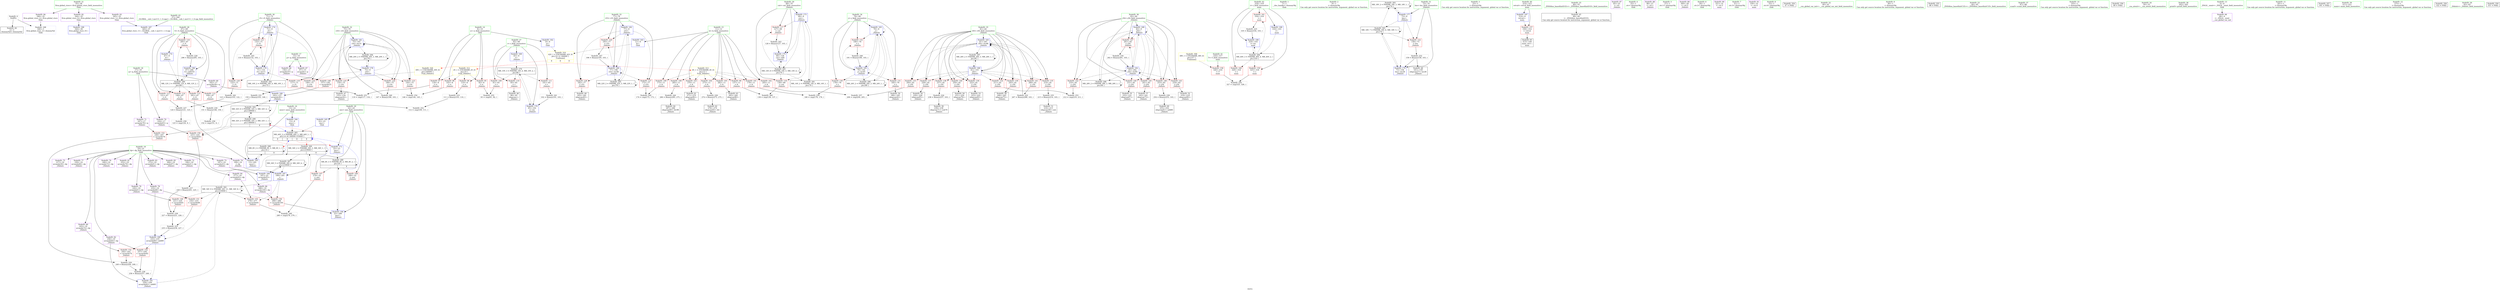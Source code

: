 digraph "SVFG" {
	label="SVFG";

	Node0x559b17c07df0 [shape=record,color=grey,label="{NodeID: 0\nNullPtr}"];
	Node0x559b17c07df0 -> Node0x559b17c29630[style=solid];
	Node0x559b17c07df0 -> Node0x559b17c31d40[style=solid];
	Node0x559b17c32730 [shape=record,color=blue,label="{NodeID: 180\n162\<--157\narrayidx28\<--\n_Z4doitv\n}"];
	Node0x559b17c32730 -> Node0x559b17c50b70[style=dashed];
	Node0x559b17c29aa0 [shape=record,color=red,label="{NodeID: 97\n118\<--8\n\<--n\n_Z4doitv\n}"];
	Node0x559b17c29aa0 -> Node0x559b17c2e950[style=solid];
	Node0x559b17c05570 [shape=record,color=green,label="{NodeID: 14\n8\<--10\nn\<--n_field_insensitive\nGlob }"];
	Node0x559b17c05570 -> Node0x559b17c2d0b0[style=solid];
	Node0x559b17c05570 -> Node0x559b17c299d0[style=solid];
	Node0x559b17c05570 -> Node0x559b17c29aa0[style=solid];
	Node0x559b17c05570 -> Node0x559b17c29b70[style=solid];
	Node0x559b17c05570 -> Node0x559b17c31740[style=solid];
	Node0x559b17c2d320 [shape=record,color=blue,label="{NodeID: 194\n22\<--289\nans\<--\n_Z4doitv\n}"];
	Node0x559b17c2d320 -> Node0x559b17c4c070[style=dashed];
	Node0x559b17c2a600 [shape=record,color=red,label="{NodeID: 111\n101\<--65\n\<--i\n_Z4doitv\n}"];
	Node0x559b17c2a600 -> Node0x559b17c37450[style=solid];
	Node0x559b17c28870 [shape=record,color=green,label="{NodeID: 28\n67\<--68\nS\<--S_field_insensitive\n_Z4doitv\n}"];
	Node0x559b17c28870 -> Node0x559b17c2a6d0[style=solid];
	Node0x559b17c28870 -> Node0x559b17c2a7a0[style=solid];
	Node0x559b17c28870 -> Node0x559b17c2a870[style=solid];
	Node0x559b17c28870 -> Node0x559b17c2a940[style=solid];
	Node0x559b17c28870 -> Node0x559b17c2f1e0[style=solid];
	Node0x559b17c28870 -> Node0x559b17c320b0[style=solid];
	Node0x559b17c28870 -> Node0x559b17c2d4c0[style=solid];
	Node0x559b17c4ca70 [shape=record,color=black,label="{NodeID: 291\nMR_14V_2 = PHI(MR_14V_4, MR_14V_1, )\npts\{70 \}\n}"];
	Node0x559b17c4ca70 -> Node0x559b17c32180[style=dashed];
	Node0x559b17c2f930 [shape=record,color=red,label="{NodeID: 125\n154\<--75\n\<--i16\n_Z4doitv\n}"];
	Node0x559b17c2f930 -> Node0x559b17c29900[style=solid];
	Node0x559b17c29460 [shape=record,color=green,label="{NodeID: 42\n318\<--319\ni\<--i_field_insensitive\nmain\n}"];
	Node0x559b17c29460 -> Node0x559b17c314d0[style=solid];
	Node0x559b17c29460 -> Node0x559b17c315a0[style=solid];
	Node0x559b17c29460 -> Node0x559b17c31670[style=solid];
	Node0x559b17c29460 -> Node0x559b17c2d660[style=solid];
	Node0x559b17c29460 -> Node0x559b17c2d730[style=solid];
	Node0x559b17c357d0 [shape=record,color=grey,label="{NodeID: 222\n267 = Binary(266, 103, )\n}"];
	Node0x559b17c357d0 -> Node0x559b17c2d250[style=solid];
	Node0x559b17c30490 [shape=record,color=red,label="{NodeID: 139\n245\<--81\n\<--i50\n_Z4doitv\n}"];
	Node0x559b17c30490 -> Node0x559b17c2b210[style=solid];
	Node0x559b17c2b070 [shape=record,color=black,label="{NodeID: 56\n239\<--238\nidxprom71\<--sub70\n_Z4doitv\n}"];
	Node0x559b17c36cd0 [shape=record,color=grey,label="{NodeID: 236\n258 = Binary(257, 249, )\n}"];
	Node0x559b17c36cd0 -> Node0x559b17c33020[style=solid];
	Node0x559b17c30ff0 [shape=record,color=red,label="{NodeID: 153\n248\<--247\n\<--arrayidx76\n_Z4doitv\n}"];
	Node0x559b17c30ff0 -> Node0x559b17c36250[style=solid];
	Node0x559b17c2bbd0 [shape=record,color=purple,label="{NodeID: 70\n224\<--17\narrayidx63\<--q\n_Z4doitv\n}"];
	Node0x559b17c2bbd0 -> Node0x559b17c30d80[style=solid];
	Node0x559b17c2e7d0 [shape=record,color=grey,label="{NodeID: 250\n327 = cmp(325, 326, )\n}"];
	Node0x559b17c31c40 [shape=record,color=blue,label="{NodeID: 167\n345\<--37\nllvm.global_ctors_1\<--_GLOBAL__sub_I_xyz111_1_0.cpp\nGlob }"];
	Node0x559b17c2c730 [shape=record,color=purple,label="{NodeID: 84\n277\<--19\narrayidx93\<--dp\n_Z4doitv\n}"];
	Node0x559b17c2c730 -> Node0x559b17c31190[style=solid];
	Node0x559b17c077e0 [shape=record,color=green,label="{NodeID: 1\n7\<--1\n__dso_handle\<--dummyObj\nGlob }"];
	Node0x559b17c32800 [shape=record,color=blue,label="{NodeID: 181\n75\<--167\ni16\<--inc31\n_Z4doitv\n}"];
	Node0x559b17c32800 -> Node0x559b17c2f790[style=dashed];
	Node0x559b17c32800 -> Node0x559b17c2f860[style=dashed];
	Node0x559b17c32800 -> Node0x559b17c2f930[style=dashed];
	Node0x559b17c32800 -> Node0x559b17c2fa00[style=dashed];
	Node0x559b17c32800 -> Node0x559b17c32800[style=dashed];
	Node0x559b17c32800 -> Node0x559b17c4d970[style=dashed];
	Node0x559b17c29b70 [shape=record,color=red,label="{NodeID: 98\n145\<--8\n\<--n\n_Z4doitv\n}"];
	Node0x559b17c29b70 -> Node0x559b17c2edd0[style=solid];
	Node0x559b17c05640 [shape=record,color=green,label="{NodeID: 15\n11\<--12\nk\<--k_field_insensitive\nGlob }"];
	Node0x559b17c05640 -> Node0x559b17c29c40[style=solid];
	Node0x559b17c05640 -> Node0x559b17c29d10[style=solid];
	Node0x559b17c05640 -> Node0x559b17c29de0[style=solid];
	Node0x559b17c05640 -> Node0x559b17c29eb0[style=solid];
	Node0x559b17c05640 -> Node0x559b17c29f80[style=solid];
	Node0x559b17c05640 -> Node0x559b17c2a050[style=solid];
	Node0x559b17c05640 -> Node0x559b17c2a120[style=solid];
	Node0x559b17c05640 -> Node0x559b17c2a1f0[style=solid];
	Node0x559b17c05640 -> Node0x559b17c31840[style=solid];
	Node0x559b17c2d3f0 [shape=record,color=blue,label="{NodeID: 195\n13\<--291\nansx\<--\n_Z4doitv\n}"];
	Node0x559b17c2d3f0 -> Node0x559b17c4bb70[style=dashed];
	Node0x559b17c2a6d0 [shape=record,color=red,label="{NodeID: 112\n109\<--67\n\<--S\n_Z4doitv\n}"];
	Node0x559b17c2a6d0 -> Node0x559b17c2ead0[style=solid];
	Node0x559b17c28940 [shape=record,color=green,label="{NodeID: 29\n69\<--70\ncnt\<--cnt_field_insensitive\n_Z4doitv\n}"];
	Node0x559b17c28940 -> Node0x559b17c2f2b0[style=solid];
	Node0x559b17c28940 -> Node0x559b17c2f380[style=solid];
	Node0x559b17c28940 -> Node0x559b17c32180[style=solid];
	Node0x559b17c28940 -> Node0x559b17c32320[style=solid];
	Node0x559b17c4cf70 [shape=record,color=black,label="{NodeID: 292\nMR_16V_2 = PHI(MR_16V_4, MR_16V_1, )\npts\{72 \}\n}"];
	Node0x559b17c4cf70 -> Node0x559b17c32250[style=dashed];
	Node0x559b17c2fa00 [shape=record,color=red,label="{NodeID: 126\n166\<--75\n\<--i16\n_Z4doitv\n}"];
	Node0x559b17c2fa00 -> Node0x559b17c372d0[style=solid];
	Node0x559b17c29530 [shape=record,color=green,label="{NodeID: 43\n37\<--340\n_GLOBAL__sub_I_xyz111_1_0.cpp\<--_GLOBAL__sub_I_xyz111_1_0.cpp_field_insensitive\n}"];
	Node0x559b17c29530 -> Node0x559b17c31c40[style=solid];
	Node0x559b17c35950 [shape=record,color=grey,label="{NodeID: 223\n235 = Binary(234, 227, )\n}"];
	Node0x559b17c35950 -> Node0x559b17c32f50[style=solid];
	Node0x559b17c30560 [shape=record,color=red,label="{NodeID: 140\n250\<--81\n\<--i50\n_Z4doitv\n}"];
	Node0x559b17c30560 -> Node0x559b17c2b2e0[style=solid];
	Node0x559b17c2b140 [shape=record,color=black,label="{NodeID: 57\n242\<--241\nidxprom73\<--\n_Z4doitv\n}"];
	Node0x559b17c36e50 [shape=record,color=grey,label="{NodeID: 237\n226 = Binary(201, 225, )\n}"];
	Node0x559b17c36e50 -> Node0x559b17c36fd0[style=solid];
	Node0x559b17c310c0 [shape=record,color=red,label="{NodeID: 154\n257\<--256\n\<--arrayidx82\n_Z4doitv\n}"];
	Node0x559b17c310c0 -> Node0x559b17c36cd0[style=solid];
	Node0x559b17c2bca0 [shape=record,color=purple,label="{NodeID: 71\n247\<--17\narrayidx76\<--q\n_Z4doitv\n}"];
	Node0x559b17c2bca0 -> Node0x559b17c30ff0[style=solid];
	Node0x559b17c2e950 [shape=record,color=grey,label="{NodeID: 251\n119 = cmp(117, 118, )\n}"];
	Node0x559b17c31d40 [shape=record,color=blue, style = dotted,label="{NodeID: 168\n346\<--3\nllvm.global_ctors_2\<--dummyVal\nGlob }"];
	Node0x559b17c2c800 [shape=record,color=purple,label="{NodeID: 85\n284\<--19\narrayidx97\<--dp\n_Z4doitv\n}"];
	Node0x559b17c05e00 [shape=record,color=green,label="{NodeID: 2\n9\<--1\n\<--dummyObj\nCan only get source location for instruction, argument, global var or function.}"];
	Node0x559b17c328d0 [shape=record,color=blue,label="{NodeID: 182\n77\<--9\ni33\<--\n_Z4doitv\n}"];
	Node0x559b17c328d0 -> Node0x559b17c2fad0[style=dashed];
	Node0x559b17c328d0 -> Node0x559b17c2fba0[style=dashed];
	Node0x559b17c328d0 -> Node0x559b17c2fc70[style=dashed];
	Node0x559b17c328d0 -> Node0x559b17c32c10[style=dashed];
	Node0x559b17c328d0 -> Node0x559b17c4de70[style=dashed];
	Node0x559b17c29c40 [shape=record,color=red,label="{NodeID: 99\n137\<--11\n\<--k\n_Z4doitv\n}"];
	Node0x559b17c29c40 -> Node0x559b17c3a0e0[style=solid];
	Node0x559b17c05710 [shape=record,color=green,label="{NodeID: 16\n13\<--14\nansx\<--ansx_field_insensitive\nGlob }"];
	Node0x559b17c05710 -> Node0x559b17c31940[style=solid];
	Node0x559b17c05710 -> Node0x559b17c2d3f0[style=solid];
	Node0x559b17c48e10 [shape=record,color=black,label="{NodeID: 279\nMR_10V_3 = PHI(MR_10V_4, MR_10V_2, )\npts\{66 \}\n}"];
	Node0x559b17c48e10 -> Node0x559b17c2a460[style=dashed];
	Node0x559b17c48e10 -> Node0x559b17c2a530[style=dashed];
	Node0x559b17c48e10 -> Node0x559b17c2a600[style=dashed];
	Node0x559b17c48e10 -> Node0x559b17c31f10[style=dashed];
	Node0x559b17c2d4c0 [shape=record,color=blue,label="{NodeID: 196\n67\<--296\nS\<--add103\n_Z4doitv\n}"];
	Node0x559b17c2d4c0 -> Node0x559b17c4c570[style=dashed];
	Node0x559b17c2a7a0 [shape=record,color=red,label="{NodeID: 113\n121\<--67\n\<--S\n_Z4doitv\n}"];
	Node0x559b17c2a7a0 -> Node0x559b17c35f50[style=solid];
	Node0x559b17c28a10 [shape=record,color=green,label="{NodeID: 30\n71\<--72\ni5\<--i5_field_insensitive\n_Z4doitv\n}"];
	Node0x559b17c28a10 -> Node0x559b17c2f450[style=solid];
	Node0x559b17c28a10 -> Node0x559b17c2f520[style=solid];
	Node0x559b17c28a10 -> Node0x559b17c2f5f0[style=solid];
	Node0x559b17c28a10 -> Node0x559b17c32250[style=solid];
	Node0x559b17c28a10 -> Node0x559b17c323f0[style=solid];
	Node0x559b17c4d470 [shape=record,color=black,label="{NodeID: 293\nMR_18V_2 = PHI(MR_18V_3, MR_18V_1, )\npts\{74 \}\n}"];
	Node0x559b17c4d470 -> Node0x559b17c324c0[style=dashed];
	Node0x559b17c4d470 -> Node0x559b17c4d470[style=dashed];
	Node0x559b17c2fad0 [shape=record,color=red,label="{NodeID: 127\n172\<--77\n\<--i33\n_Z4doitv\n}"];
	Node0x559b17c2fad0 -> Node0x559b17c2e650[style=solid];
	Node0x559b17c29630 [shape=record,color=black,label="{NodeID: 44\n2\<--3\ndummyVal\<--dummyVal\n}"];
	Node0x559b17c35ad0 [shape=record,color=grey,label="{NodeID: 224\n238 = Binary(237, 103, )\n}"];
	Node0x559b17c35ad0 -> Node0x559b17c2b070[style=solid];
	Node0x559b17c30630 [shape=record,color=red,label="{NodeID: 141\n266\<--81\n\<--i50\n_Z4doitv\n}"];
	Node0x559b17c30630 -> Node0x559b17c357d0[style=solid];
	Node0x559b17c2b210 [shape=record,color=black,label="{NodeID: 58\n246\<--245\nidxprom75\<--\n_Z4doitv\n}"];
	Node0x559b17c36fd0 [shape=record,color=grey,label="{NodeID: 238\n227 = Binary(221, 226, )\n}"];
	Node0x559b17c36fd0 -> Node0x559b17c35950[style=solid];
	Node0x559b17c31190 [shape=record,color=red,label="{NodeID: 155\n278\<--277\n\<--arrayidx93\n_Z4doitv\n}"];
	Node0x559b17c31190 -> Node0x559b17c2e4d0[style=solid];
	Node0x559b17c2bd70 [shape=record,color=purple,label="{NodeID: 72\n184\<--19\narrayidx41\<--dp\n_Z4doitv\n}"];
	Node0x559b17c2ead0 [shape=record,color=grey,label="{NodeID: 252\n112 = cmp(109, 111, )\n}"];
	Node0x559b17c31e40 [shape=record,color=blue,label="{NodeID: 169\n65\<--9\ni\<--\n_Z4doitv\n}"];
	Node0x559b17c31e40 -> Node0x559b17c48e10[style=dashed];
	Node0x559b17c2c8d0 [shape=record,color=purple,label="{NodeID: 86\n288\<--19\narrayidx100\<--dp\n_Z4doitv\n}"];
	Node0x559b17c2c8d0 -> Node0x559b17c31260[style=solid];
	Node0x559b17c05e90 [shape=record,color=green,label="{NodeID: 3\n23\<--1\n\<--dummyObj\nCan only get source location for instruction, argument, global var or function.}"];
	Node0x559b17c329a0 [shape=record,color=blue,label="{NodeID: 183\n79\<--9\nj\<--\n_Z4doitv\n}"];
	Node0x559b17c329a0 -> Node0x559b17c2fd40[style=dashed];
	Node0x559b17c329a0 -> Node0x559b17c2fe10[style=dashed];
	Node0x559b17c329a0 -> Node0x559b17c2fee0[style=dashed];
	Node0x559b17c329a0 -> Node0x559b17c329a0[style=dashed];
	Node0x559b17c329a0 -> Node0x559b17c32b40[style=dashed];
	Node0x559b17c329a0 -> Node0x559b17c4e370[style=dashed];
	Node0x559b17c29d10 [shape=record,color=red,label="{NodeID: 100\n173\<--11\n\<--k\n_Z4doitv\n}"];
	Node0x559b17c29d10 -> Node0x559b17c2e650[style=solid];
	Node0x559b17c06be0 [shape=record,color=green,label="{NodeID: 17\n15\<--16\np\<--p_field_insensitive\nGlob }"];
	Node0x559b17c06be0 -> Node0x559b17c2b960[style=solid];
	Node0x559b17c06be0 -> Node0x559b17c2ba30[style=solid];
	Node0x559b17c2d590 [shape=record,color=blue,label="{NodeID: 197\n314\<--9\nretval\<--\nmain\n}"];
	Node0x559b17c2d590 -> Node0x559b17c31330[style=dashed];
	Node0x559b17c2a870 [shape=record,color=red,label="{NodeID: 114\n148\<--67\n\<--S\n_Z4doitv\n}"];
	Node0x559b17c2a870 -> Node0x559b17c363d0[style=solid];
	Node0x559b17c28ae0 [shape=record,color=green,label="{NodeID: 31\n73\<--74\nlen\<--len_field_insensitive\n_Z4doitv\n}"];
	Node0x559b17c28ae0 -> Node0x559b17c2f6c0[style=solid];
	Node0x559b17c28ae0 -> Node0x559b17c324c0[style=solid];
	Node0x559b17c28ae0 -> Node0x559b17c32660[style=solid];
	Node0x559b17c4d970 [shape=record,color=black,label="{NodeID: 294\nMR_20V_2 = PHI(MR_20V_3, MR_20V_1, )\npts\{76 \}\n}"];
	Node0x559b17c4d970 -> Node0x559b17c32590[style=dashed];
	Node0x559b17c4d970 -> Node0x559b17c4d970[style=dashed];
	Node0x559b17c2fba0 [shape=record,color=red,label="{NodeID: 128\n182\<--77\n\<--i33\n_Z4doitv\n}"];
	Node0x559b17c2fba0 -> Node0x559b17c2aac0[style=solid];
	Node0x559b17c29730 [shape=record,color=black,label="{NodeID: 45\n48\<--49\n\<--_ZNSt8ios_base4InitD1Ev\nCan only get source location for instruction, argument, global var or function.}"];
	Node0x559b17c52590 [shape=record,color=yellow,style=double,label="{NodeID: 308\n38V_1 = ENCHI(MR_38V_0)\npts\{317 \}\nFun[main]}"];
	Node0x559b17c52590 -> Node0x559b17c31400[style=dashed];
	Node0x559b17c35c50 [shape=record,color=grey,label="{NodeID: 225\n335 = Binary(334, 103, )\n}"];
	Node0x559b17c35c50 -> Node0x559b17c2d730[style=solid];
	Node0x559b17c30700 [shape=record,color=red,label="{NodeID: 142\n210\<--83\n\<--j54\n_Z4doitv\n}"];
	Node0x559b17c30700 -> Node0x559b17c2ec50[style=solid];
	Node0x559b17c2b2e0 [shape=record,color=black,label="{NodeID: 59\n251\<--250\nidxprom78\<--\n_Z4doitv\n}"];
	Node0x559b17c37150 [shape=record,color=grey,label="{NodeID: 239\n254 = Binary(253, 103, )\n}"];
	Node0x559b17c37150 -> Node0x559b17c2b3b0[style=solid];
	Node0x559b17c31260 [shape=record,color=red,label="{NodeID: 156\n289\<--288\n\<--arrayidx100\n_Z4doitv\n}"];
	Node0x559b17c31260 -> Node0x559b17c2d320[style=solid];
	Node0x559b17c2be40 [shape=record,color=purple,label="{NodeID: 73\n187\<--19\narrayidx43\<--dp\n_Z4doitv\n}"];
	Node0x559b17c2be40 -> Node0x559b17c32a70[style=solid];
	Node0x559b17c2ec50 [shape=record,color=grey,label="{NodeID: 253\n212 = cmp(210, 211, )\n}"];
	Node0x559b17c31f10 [shape=record,color=blue,label="{NodeID: 170\n65\<--102\ni\<--inc\n_Z4doitv\n}"];
	Node0x559b17c31f10 -> Node0x559b17c48e10[style=dashed];
	Node0x559b17c2c9a0 [shape=record,color=purple,label="{NodeID: 87\n85\<--25\n\<--.str\n_Z4doitv\n}"];
	Node0x559b17c053f0 [shape=record,color=green,label="{NodeID: 4\n25\<--1\n.str\<--dummyObj\nGlob }"];
	Node0x559b17c32a70 [shape=record,color=blue,label="{NodeID: 184\n187\<--23\narrayidx43\<--\n_Z4doitv\n}"];
	Node0x559b17c32a70 -> Node0x559b17c4b670[style=dashed];
	Node0x559b17c29de0 [shape=record,color=red,label="{NodeID: 101\n179\<--11\n\<--k\n_Z4doitv\n}"];
	Node0x559b17c29de0 -> Node0x559b17c39f60[style=solid];
	Node0x559b17c06cb0 [shape=record,color=green,label="{NodeID: 18\n17\<--18\nq\<--q_field_insensitive\nGlob }"];
	Node0x559b17c06cb0 -> Node0x559b17c2bb00[style=solid];
	Node0x559b17c06cb0 -> Node0x559b17c2bbd0[style=solid];
	Node0x559b17c06cb0 -> Node0x559b17c2bca0[style=solid];
	Node0x559b17c2d660 [shape=record,color=blue,label="{NodeID: 198\n318\<--103\ni\<--\nmain\n}"];
	Node0x559b17c2d660 -> Node0x559b17c4a770[style=dashed];
	Node0x559b17c2a940 [shape=record,color=red,label="{NodeID: 115\n291\<--67\n\<--S\n_Z4doitv\n}"];
	Node0x559b17c2a940 -> Node0x559b17c2d3f0[style=solid];
	Node0x559b17c28bb0 [shape=record,color=green,label="{NodeID: 32\n75\<--76\ni16\<--i16_field_insensitive\n_Z4doitv\n}"];
	Node0x559b17c28bb0 -> Node0x559b17c2f790[style=solid];
	Node0x559b17c28bb0 -> Node0x559b17c2f860[style=solid];
	Node0x559b17c28bb0 -> Node0x559b17c2f930[style=solid];
	Node0x559b17c28bb0 -> Node0x559b17c2fa00[style=solid];
	Node0x559b17c28bb0 -> Node0x559b17c32590[style=solid];
	Node0x559b17c28bb0 -> Node0x559b17c32800[style=solid];
	Node0x559b17c4de70 [shape=record,color=black,label="{NodeID: 295\nMR_22V_2 = PHI(MR_22V_3, MR_22V_1, )\npts\{78 \}\n}"];
	Node0x559b17c4de70 -> Node0x559b17c328d0[style=dashed];
	Node0x559b17c4de70 -> Node0x559b17c4de70[style=dashed];
	Node0x559b17c2fc70 [shape=record,color=red,label="{NodeID: 129\n195\<--77\n\<--i33\n_Z4doitv\n}"];
	Node0x559b17c2fc70 -> Node0x559b17c2e350[style=solid];
	Node0x559b17c29830 [shape=record,color=black,label="{NodeID: 46\n96\<--95\nidxprom\<--\n_Z4doitv\n}"];
	Node0x559b17c35dd0 [shape=record,color=grey,label="{NodeID: 226\n274 = Binary(273, 275, )\n}"];
	Node0x559b17c35dd0 -> Node0x559b17c2b550[style=solid];
	Node0x559b17c307d0 [shape=record,color=red,label="{NodeID: 143\n218\<--83\n\<--j54\n_Z4doitv\n}"];
	Node0x559b17c307d0 -> Node0x559b17c2ad30[style=solid];
	Node0x559b17c2b3b0 [shape=record,color=black,label="{NodeID: 60\n255\<--254\nidxprom81\<--add80\n_Z4doitv\n}"];
	Node0x559b17c372d0 [shape=record,color=grey,label="{NodeID: 240\n167 = Binary(166, 103, )\n}"];
	Node0x559b17c372d0 -> Node0x559b17c32800[style=solid];
	Node0x559b17c31330 [shape=record,color=red,label="{NodeID: 157\n338\<--314\n\<--retval\nmain\n}"];
	Node0x559b17c31330 -> Node0x559b17c2b7c0[style=solid];
	Node0x559b17c2bf10 [shape=record,color=purple,label="{NodeID: 74\n199\<--19\n\<--dp\n_Z4doitv\n}"];
	Node0x559b17c2bf10 -> Node0x559b17c32ce0[style=solid];
	Node0x559b17c2edd0 [shape=record,color=grey,label="{NodeID: 254\n146 = cmp(144, 145, )\n}"];
	Node0x559b17c31fe0 [shape=record,color=blue,label="{NodeID: 171\n22\<--23\nans\<--\n_Z4doitv\n}"];
	Node0x559b17c31fe0 -> Node0x559b17c4c070[style=dashed];
	Node0x559b17c2ca70 [shape=record,color=purple,label="{NodeID: 88\n98\<--27\n\<--.str.1\n_Z4doitv\n}"];
	Node0x559b17c05480 [shape=record,color=green,label="{NodeID: 5\n27\<--1\n.str.1\<--dummyObj\nGlob }"];
	Node0x559b17c32b40 [shape=record,color=blue,label="{NodeID: 185\n79\<--191\nj\<--inc45\n_Z4doitv\n}"];
	Node0x559b17c32b40 -> Node0x559b17c2fd40[style=dashed];
	Node0x559b17c32b40 -> Node0x559b17c2fe10[style=dashed];
	Node0x559b17c32b40 -> Node0x559b17c2fee0[style=dashed];
	Node0x559b17c32b40 -> Node0x559b17c329a0[style=dashed];
	Node0x559b17c32b40 -> Node0x559b17c32b40[style=dashed];
	Node0x559b17c32b40 -> Node0x559b17c4e370[style=dashed];
	Node0x559b17c29eb0 [shape=record,color=red,label="{NodeID: 102\n205\<--11\n\<--k\n_Z4doitv\n}"];
	Node0x559b17c29eb0 -> Node0x559b17c39c60[style=solid];
	Node0x559b17c06d80 [shape=record,color=green,label="{NodeID: 19\n19\<--21\ndp\<--dp_field_insensitive\nGlob }"];
	Node0x559b17c06d80 -> Node0x559b17c2bd70[style=solid];
	Node0x559b17c06d80 -> Node0x559b17c2be40[style=solid];
	Node0x559b17c06d80 -> Node0x559b17c2bf10[style=solid];
	Node0x559b17c06d80 -> Node0x559b17c2bfe0[style=solid];
	Node0x559b17c06d80 -> Node0x559b17c2c0b0[style=solid];
	Node0x559b17c06d80 -> Node0x559b17c2c180[style=solid];
	Node0x559b17c06d80 -> Node0x559b17c2c250[style=solid];
	Node0x559b17c06d80 -> Node0x559b17c2c320[style=solid];
	Node0x559b17c06d80 -> Node0x559b17c2c3f0[style=solid];
	Node0x559b17c06d80 -> Node0x559b17c2c4c0[style=solid];
	Node0x559b17c06d80 -> Node0x559b17c2c590[style=solid];
	Node0x559b17c06d80 -> Node0x559b17c2c660[style=solid];
	Node0x559b17c06d80 -> Node0x559b17c2c730[style=solid];
	Node0x559b17c06d80 -> Node0x559b17c2c800[style=solid];
	Node0x559b17c06d80 -> Node0x559b17c2c8d0[style=solid];
	Node0x559b17c2d730 [shape=record,color=blue,label="{NodeID: 199\n318\<--335\ni\<--inc\nmain\n}"];
	Node0x559b17c2d730 -> Node0x559b17c4a770[style=dashed];
	Node0x559b17c2f1e0 [shape=record,color=red,label="{NodeID: 116\n295\<--67\n\<--S\n_Z4doitv\n}"];
	Node0x559b17c2f1e0 -> Node0x559b17c360d0[style=solid];
	Node0x559b17c28c80 [shape=record,color=green,label="{NodeID: 33\n77\<--78\ni33\<--i33_field_insensitive\n_Z4doitv\n}"];
	Node0x559b17c28c80 -> Node0x559b17c2fad0[style=solid];
	Node0x559b17c28c80 -> Node0x559b17c2fba0[style=solid];
	Node0x559b17c28c80 -> Node0x559b17c2fc70[style=solid];
	Node0x559b17c28c80 -> Node0x559b17c328d0[style=solid];
	Node0x559b17c28c80 -> Node0x559b17c32c10[style=solid];
	Node0x559b17c4e370 [shape=record,color=black,label="{NodeID: 296\nMR_24V_2 = PHI(MR_24V_3, MR_24V_1, )\npts\{80 \}\n}"];
	Node0x559b17c4e370 -> Node0x559b17c329a0[style=dashed];
	Node0x559b17c4e370 -> Node0x559b17c4e370[style=dashed];
	Node0x559b17c2fd40 [shape=record,color=red,label="{NodeID: 130\n178\<--79\n\<--j\n_Z4doitv\n}"];
	Node0x559b17c2fd40 -> Node0x559b17c39f60[style=solid];
	Node0x559b17c29900 [shape=record,color=black,label="{NodeID: 47\n155\<--154\nidxprom24\<--\n_Z4doitv\n}"];
	Node0x559b17c52750 [shape=record,color=yellow,style=double,label="{NodeID: 310\n42V_1 = ENCHI(MR_42V_0)\npts\{10 12 160000 \}\nFun[main]|{<s0>8|<s1>8|<s2>8}}"];
	Node0x559b17c52750:s0 -> Node0x559b17c529a0[style=dashed,color=red];
	Node0x559b17c52750:s1 -> Node0x559b17c52ab0[style=dashed,color=red];
	Node0x559b17c52750:s2 -> Node0x559b17c48510[style=dashed,color=red];
	Node0x559b17c35f50 [shape=record,color=grey,label="{NodeID: 227\n124 = Binary(121, 123, )\n}"];
	Node0x559b17c35f50 -> Node0x559b17c39de0[style=solid];
	Node0x559b17c308a0 [shape=record,color=red,label="{NodeID: 144\n231\<--83\n\<--j54\n_Z4doitv\n}"];
	Node0x559b17c308a0 -> Node0x559b17c2afa0[style=solid];
	Node0x559b17c2b480 [shape=record,color=black,label="{NodeID: 61\n271\<--270\nidxprom90\<--\n_Z4doitv\n}"];
	Node0x559b17c37450 [shape=record,color=grey,label="{NodeID: 241\n102 = Binary(101, 103, )\n}"];
	Node0x559b17c37450 -> Node0x559b17c31f10[style=solid];
	Node0x559b17c31400 [shape=record,color=red,label="{NodeID: 158\n326\<--316\n\<--T\nmain\n}"];
	Node0x559b17c31400 -> Node0x559b17c2e7d0[style=solid];
	Node0x559b17c2bfe0 [shape=record,color=purple,label="{NodeID: 75\n217\<--19\narrayidx59\<--dp\n_Z4doitv\n}"];
	Node0x559b17c2ef50 [shape=record,color=grey,label="{NodeID: 255\n93 = cmp(91, 92, )\n}"];
	Node0x559b17c320b0 [shape=record,color=blue,label="{NodeID: 172\n67\<--9\nS\<--\n_Z4doitv\n}"];
	Node0x559b17c320b0 -> Node0x559b17c4c570[style=dashed];
	Node0x559b17c2cb40 [shape=record,color=purple,label="{NodeID: 89\n300\<--29\n\<--.str.2\n_Z4doitv\n}"];
	Node0x559b17c07510 [shape=record,color=green,label="{NodeID: 6\n29\<--1\n.str.2\<--dummyObj\nGlob }"];
	Node0x559b17c32c10 [shape=record,color=blue,label="{NodeID: 186\n77\<--196\ni33\<--inc48\n_Z4doitv\n}"];
	Node0x559b17c32c10 -> Node0x559b17c2fad0[style=dashed];
	Node0x559b17c32c10 -> Node0x559b17c2fba0[style=dashed];
	Node0x559b17c32c10 -> Node0x559b17c2fc70[style=dashed];
	Node0x559b17c32c10 -> Node0x559b17c32c10[style=dashed];
	Node0x559b17c32c10 -> Node0x559b17c4de70[style=dashed];
	Node0x559b17c29f80 [shape=record,color=red,label="{NodeID: 103\n270\<--11\n\<--k\n_Z4doitv\n}"];
	Node0x559b17c29f80 -> Node0x559b17c2b480[style=solid];
	Node0x559b17c06e50 [shape=record,color=green,label="{NodeID: 20\n22\<--24\nans\<--ans_field_insensitive\nGlob }"];
	Node0x559b17c06e50 -> Node0x559b17c2a2c0[style=solid];
	Node0x559b17c06e50 -> Node0x559b17c2a390[style=solid];
	Node0x559b17c06e50 -> Node0x559b17c31a40[style=solid];
	Node0x559b17c06e50 -> Node0x559b17c31fe0[style=solid];
	Node0x559b17c06e50 -> Node0x559b17c2d320[style=solid];
	Node0x559b17c4a210 [shape=record,color=black,label="{NodeID: 283\nMR_44V_2 = PHI(MR_44V_3, MR_44V_1, )\npts\{14 24 180000 210000 \}\n|{<s0>8|<s1>8|<s2>8|<s3>8}}"];
	Node0x559b17c4a210:s0 -> Node0x559b17c31fe0[style=dashed,color=red];
	Node0x559b17c4a210:s1 -> Node0x559b17c4bb70[style=dashed,color=red];
	Node0x559b17c4a210:s2 -> Node0x559b17c4f270[style=dashed,color=red];
	Node0x559b17c4a210:s3 -> Node0x559b17c4f770[style=dashed,color=red];
	Node0x559b17c2f2b0 [shape=record,color=red,label="{NodeID: 117\n127\<--69\n\<--cnt\n_Z4doitv\n}"];
	Node0x559b17c2f2b0 -> Node0x559b17c37750[style=solid];
	Node0x559b17c28d50 [shape=record,color=green,label="{NodeID: 34\n79\<--80\nj\<--j_field_insensitive\n_Z4doitv\n}"];
	Node0x559b17c28d50 -> Node0x559b17c2fd40[style=solid];
	Node0x559b17c28d50 -> Node0x559b17c2fe10[style=solid];
	Node0x559b17c28d50 -> Node0x559b17c2fee0[style=solid];
	Node0x559b17c28d50 -> Node0x559b17c329a0[style=solid];
	Node0x559b17c28d50 -> Node0x559b17c32b40[style=solid];
	Node0x559b17c4e870 [shape=record,color=black,label="{NodeID: 297\nMR_26V_2 = PHI(MR_26V_3, MR_26V_1, )\npts\{82 \}\n}"];
	Node0x559b17c4e870 -> Node0x559b17c32db0[style=dashed];
	Node0x559b17c4e870 -> Node0x559b17c4e870[style=dashed];
	Node0x559b17c2fe10 [shape=record,color=red,label="{NodeID: 131\n185\<--79\n\<--j\n_Z4doitv\n}"];
	Node0x559b17c2fe10 -> Node0x559b17c2ab90[style=solid];
	Node0x559b17c2a9f0 [shape=record,color=black,label="{NodeID: 48\n161\<--159\nidxprom27\<--inc26\n_Z4doitv\n}"];
	Node0x559b17c360d0 [shape=record,color=grey,label="{NodeID: 228\n296 = Binary(295, 103, )\n}"];
	Node0x559b17c360d0 -> Node0x559b17c2d4c0[style=solid];
	Node0x559b17c30970 [shape=record,color=red,label="{NodeID: 145\n241\<--83\n\<--j54\n_Z4doitv\n}"];
	Node0x559b17c30970 -> Node0x559b17c2b140[style=solid];
	Node0x559b17c2b550 [shape=record,color=black,label="{NodeID: 62\n276\<--274\nidxprom92\<--div\n_Z4doitv\n}"];
	Node0x559b17c375d0 [shape=record,color=grey,label="{NodeID: 242\n123 = Binary(103, 122, )\n}"];
	Node0x559b17c375d0 -> Node0x559b17c35f50[style=solid];
	Node0x559b17c314d0 [shape=record,color=red,label="{NodeID: 159\n325\<--318\n\<--i\nmain\n}"];
	Node0x559b17c314d0 -> Node0x559b17c2e7d0[style=solid];
	Node0x559b17c2c0b0 [shape=record,color=purple,label="{NodeID: 76\n220\<--19\narrayidx61\<--dp\n_Z4doitv\n}"];
	Node0x559b17c2c0b0 -> Node0x559b17c30cb0[style=solid];
	Node0x559b17c2f0d0 [shape=record,color=grey,label="{NodeID: 256\n152 = cmp(151, 9, )\n}"];
	Node0x559b17c32180 [shape=record,color=blue,label="{NodeID: 173\n69\<--9\ncnt\<--\n_Z4doitv\n}"];
	Node0x559b17c32180 -> Node0x559b17c2f2b0[style=dashed];
	Node0x559b17c32180 -> Node0x559b17c2f380[style=dashed];
	Node0x559b17c32180 -> Node0x559b17c32320[style=dashed];
	Node0x559b17c32180 -> Node0x559b17c4ac70[style=dashed];
	Node0x559b17c32180 -> Node0x559b17c4ca70[style=dashed];
	Node0x559b17c2cc10 [shape=record,color=purple,label="{NodeID: 90\n321\<--31\n\<--.str.3\nmain\n}"];
	Node0x559b17c075a0 [shape=record,color=green,label="{NodeID: 7\n31\<--1\n.str.3\<--dummyObj\nGlob }"];
	Node0x559b17c32ce0 [shape=record,color=blue,label="{NodeID: 187\n199\<--201\n\<--\n_Z4doitv\n}"];
	Node0x559b17c32ce0 -> Node0x559b17c31190[style=dashed];
	Node0x559b17c32ce0 -> Node0x559b17c31260[style=dashed];
	Node0x559b17c32ce0 -> Node0x559b17c4f770[style=dashed];
	Node0x559b17c32ce0 -> Node0x559b17c50170[style=dashed];
	Node0x559b17c2a050 [shape=record,color=red,label="{NodeID: 104\n273\<--11\n\<--k\n_Z4doitv\n}"];
	Node0x559b17c2a050 -> Node0x559b17c35dd0[style=solid];
	Node0x559b17c01b40 [shape=record,color=green,label="{NodeID: 21\n35\<--39\nllvm.global_ctors\<--llvm.global_ctors_field_insensitive\nGlob }"];
	Node0x559b17c01b40 -> Node0x559b17c2cdb0[style=solid];
	Node0x559b17c01b40 -> Node0x559b17c2ceb0[style=solid];
	Node0x559b17c01b40 -> Node0x559b17c2cfb0[style=solid];
	Node0x559b17c4a770 [shape=record,color=black,label="{NodeID: 284\nMR_40V_3 = PHI(MR_40V_4, MR_40V_2, )\npts\{319 \}\n}"];
	Node0x559b17c4a770 -> Node0x559b17c314d0[style=dashed];
	Node0x559b17c4a770 -> Node0x559b17c315a0[style=dashed];
	Node0x559b17c4a770 -> Node0x559b17c31670[style=dashed];
	Node0x559b17c4a770 -> Node0x559b17c2d730[style=dashed];
	Node0x559b17c2f380 [shape=record,color=red,label="{NodeID: 118\n136\<--69\n\<--cnt\n_Z4doitv\n}"];
	Node0x559b17c2f380 -> Node0x559b17c3a0e0[style=solid];
	Node0x559b17c28e20 [shape=record,color=green,label="{NodeID: 35\n81\<--82\ni50\<--i50_field_insensitive\n_Z4doitv\n}"];
	Node0x559b17c28e20 -> Node0x559b17c2ffb0[style=solid];
	Node0x559b17c28e20 -> Node0x559b17c30080[style=solid];
	Node0x559b17c28e20 -> Node0x559b17c30150[style=solid];
	Node0x559b17c28e20 -> Node0x559b17c30220[style=solid];
	Node0x559b17c28e20 -> Node0x559b17c302f0[style=solid];
	Node0x559b17c28e20 -> Node0x559b17c303c0[style=solid];
	Node0x559b17c28e20 -> Node0x559b17c30490[style=solid];
	Node0x559b17c28e20 -> Node0x559b17c30560[style=solid];
	Node0x559b17c28e20 -> Node0x559b17c30630[style=solid];
	Node0x559b17c28e20 -> Node0x559b17c32db0[style=solid];
	Node0x559b17c28e20 -> Node0x559b17c2d250[style=solid];
	Node0x559b17c4ed70 [shape=record,color=black,label="{NodeID: 298\nMR_28V_2 = PHI(MR_28V_3, MR_28V_1, )\npts\{84 \}\n}"];
	Node0x559b17c4ed70 -> Node0x559b17c32e80[style=dashed];
	Node0x559b17c4ed70 -> Node0x559b17c4ed70[style=dashed];
	Node0x559b17c2fee0 [shape=record,color=red,label="{NodeID: 132\n190\<--79\n\<--j\n_Z4doitv\n}"];
	Node0x559b17c2fee0 -> Node0x559b17c2e1d0[style=solid];
	Node0x559b17c2aac0 [shape=record,color=black,label="{NodeID: 49\n183\<--182\nidxprom40\<--\n_Z4doitv\n}"];
	Node0x559b17c529a0 [shape=record,color=yellow,style=double,label="{NodeID: 312\n2V_1 = ENCHI(MR_2V_0)\npts\{10 \}\nFun[_Z4doitv]}"];
	Node0x559b17c529a0 -> Node0x559b17c2d0b0[style=dashed];
	Node0x559b17c529a0 -> Node0x559b17c299d0[style=dashed];
	Node0x559b17c529a0 -> Node0x559b17c29aa0[style=dashed];
	Node0x559b17c529a0 -> Node0x559b17c29b70[style=dashed];
	Node0x559b17c36250 [shape=record,color=grey,label="{NodeID: 229\n249 = Binary(244, 248, )\n}"];
	Node0x559b17c36250 -> Node0x559b17c36cd0[style=solid];
	Node0x559b17c30a40 [shape=record,color=red,label="{NodeID: 146\n253\<--83\n\<--j54\n_Z4doitv\n}"];
	Node0x559b17c30a40 -> Node0x559b17c37150[style=solid];
	Node0x559b17c2b620 [shape=record,color=black,label="{NodeID: 63\n283\<--282\nidxprom96\<--\n_Z4doitv\n}"];
	Node0x559b17c48510 [shape=record,color=yellow,style=double,label="{NodeID: 326\n30V_1 = ENCHI(MR_30V_0)\npts\{160000 \}\nFun[_Z4doitv]}"];
	Node0x559b17c48510 -> Node0x559b17c30be0[style=dashed];
	Node0x559b17c37750 [shape=record,color=grey,label="{NodeID: 243\n128 = Binary(127, 103, )\n}"];
	Node0x559b17c37750 -> Node0x559b17c32320[style=solid];
	Node0x559b17c315a0 [shape=record,color=red,label="{NodeID: 160\n329\<--318\n\<--i\nmain\n}"];
	Node0x559b17c2c180 [shape=record,color=purple,label="{NodeID: 77\n230\<--19\narrayidx66\<--dp\n_Z4doitv\n}"];
	Node0x559b17c39c60 [shape=record,color=grey,label="{NodeID: 257\n206 = cmp(204, 205, )\n}"];
	Node0x559b17c32250 [shape=record,color=blue,label="{NodeID: 174\n71\<--9\ni5\<--\n_Z4doitv\n}"];
	Node0x559b17c32250 -> Node0x559b17c2f450[style=dashed];
	Node0x559b17c32250 -> Node0x559b17c2f520[style=dashed];
	Node0x559b17c32250 -> Node0x559b17c2f5f0[style=dashed];
	Node0x559b17c32250 -> Node0x559b17c323f0[style=dashed];
	Node0x559b17c32250 -> Node0x559b17c4cf70[style=dashed];
	Node0x559b17c2cce0 [shape=record,color=purple,label="{NodeID: 91\n330\<--33\n\<--.str.4\nmain\n}"];
	Node0x559b17c063f0 [shape=record,color=green,label="{NodeID: 8\n33\<--1\n.str.4\<--dummyObj\nGlob }"];
	Node0x559b17946fa0 [shape=record,color=black,label="{NodeID: 354\n47 = PHI()\n}"];
	Node0x559b17c32db0 [shape=record,color=blue,label="{NodeID: 188\n81\<--103\ni50\<--\n_Z4doitv\n}"];
	Node0x559b17c32db0 -> Node0x559b17c2ffb0[style=dashed];
	Node0x559b17c32db0 -> Node0x559b17c30080[style=dashed];
	Node0x559b17c32db0 -> Node0x559b17c30150[style=dashed];
	Node0x559b17c32db0 -> Node0x559b17c30220[style=dashed];
	Node0x559b17c32db0 -> Node0x559b17c302f0[style=dashed];
	Node0x559b17c32db0 -> Node0x559b17c303c0[style=dashed];
	Node0x559b17c32db0 -> Node0x559b17c30490[style=dashed];
	Node0x559b17c32db0 -> Node0x559b17c30560[style=dashed];
	Node0x559b17c32db0 -> Node0x559b17c30630[style=dashed];
	Node0x559b17c32db0 -> Node0x559b17c2d250[style=dashed];
	Node0x559b17c32db0 -> Node0x559b17c4e870[style=dashed];
	Node0x559b17c2a120 [shape=record,color=red,label="{NodeID: 105\n282\<--11\n\<--k\n_Z4doitv\n}"];
	Node0x559b17c2a120 -> Node0x559b17c2b620[style=solid];
	Node0x559b17c01c10 [shape=record,color=green,label="{NodeID: 22\n40\<--41\n__cxx_global_var_init\<--__cxx_global_var_init_field_insensitive\n}"];
	Node0x559b17c4ac70 [shape=record,color=black,label="{NodeID: 285\nMR_14V_6 = PHI(MR_14V_5, MR_14V_4, )\npts\{70 \}\n}"];
	Node0x559b17c4ac70 -> Node0x559b17c2f2b0[style=dashed];
	Node0x559b17c4ac70 -> Node0x559b17c2f380[style=dashed];
	Node0x559b17c4ac70 -> Node0x559b17c32320[style=dashed];
	Node0x559b17c4ac70 -> Node0x559b17c4ac70[style=dashed];
	Node0x559b17c4ac70 -> Node0x559b17c4ca70[style=dashed];
	Node0x559b17c2f450 [shape=record,color=red,label="{NodeID: 119\n117\<--71\n\<--i5\n_Z4doitv\n}"];
	Node0x559b17c2f450 -> Node0x559b17c2e950[style=solid];
	Node0x559b17c28ef0 [shape=record,color=green,label="{NodeID: 36\n83\<--84\nj54\<--j54_field_insensitive\n_Z4doitv\n}"];
	Node0x559b17c28ef0 -> Node0x559b17c30700[style=solid];
	Node0x559b17c28ef0 -> Node0x559b17c307d0[style=solid];
	Node0x559b17c28ef0 -> Node0x559b17c308a0[style=solid];
	Node0x559b17c28ef0 -> Node0x559b17c30970[style=solid];
	Node0x559b17c28ef0 -> Node0x559b17c30a40[style=solid];
	Node0x559b17c28ef0 -> Node0x559b17c30b10[style=solid];
	Node0x559b17c28ef0 -> Node0x559b17c32e80[style=solid];
	Node0x559b17c28ef0 -> Node0x559b17c2d180[style=solid];
	Node0x559b17c4f270 [shape=record,color=black,label="{NodeID: 299\nMR_32V_2 = PHI(MR_32V_3, MR_32V_1, )\npts\{180000 \}\n|{|<s5>8}}"];
	Node0x559b17c4f270 -> Node0x559b17c30d80[style=dashed];
	Node0x559b17c4f270 -> Node0x559b17c30ff0[style=dashed];
	Node0x559b17c4f270 -> Node0x559b17c32730[style=dashed];
	Node0x559b17c4f270 -> Node0x559b17c4f270[style=dashed];
	Node0x559b17c4f270 -> Node0x559b17c50b70[style=dashed];
	Node0x559b17c4f270:s5 -> Node0x559b17c4a210[style=dashed,color=blue];
	Node0x559b17c2ffb0 [shape=record,color=red,label="{NodeID: 133\n204\<--81\n\<--i50\n_Z4doitv\n}"];
	Node0x559b17c2ffb0 -> Node0x559b17c39c60[style=solid];
	Node0x559b17c2ab90 [shape=record,color=black,label="{NodeID: 50\n186\<--185\nidxprom42\<--\n_Z4doitv\n}"];
	Node0x559b17c52ab0 [shape=record,color=yellow,style=double,label="{NodeID: 313\n4V_1 = ENCHI(MR_4V_0)\npts\{12 \}\nFun[_Z4doitv]}"];
	Node0x559b17c52ab0 -> Node0x559b17c29c40[style=dashed];
	Node0x559b17c52ab0 -> Node0x559b17c29d10[style=dashed];
	Node0x559b17c52ab0 -> Node0x559b17c29de0[style=dashed];
	Node0x559b17c52ab0 -> Node0x559b17c29eb0[style=dashed];
	Node0x559b17c52ab0 -> Node0x559b17c29f80[style=dashed];
	Node0x559b17c52ab0 -> Node0x559b17c2a050[style=dashed];
	Node0x559b17c52ab0 -> Node0x559b17c2a120[style=dashed];
	Node0x559b17c52ab0 -> Node0x559b17c2a1f0[style=dashed];
	Node0x559b17c363d0 [shape=record,color=grey,label="{NodeID: 230\n151 = Binary(148, 150, )\n}"];
	Node0x559b17c363d0 -> Node0x559b17c2f0d0[style=solid];
	Node0x559b17c30b10 [shape=record,color=red,label="{NodeID: 147\n261\<--83\n\<--j54\n_Z4doitv\n}"];
	Node0x559b17c30b10 -> Node0x559b17c369d0[style=solid];
	Node0x559b17c2b6f0 [shape=record,color=black,label="{NodeID: 64\n287\<--286\nidxprom99\<--div98\n_Z4doitv\n}"];
	Node0x559b17c378d0 [shape=record,color=grey,label="{NodeID: 244\n286 = Binary(285, 275, )\n}"];
	Node0x559b17c378d0 -> Node0x559b17c2b6f0[style=solid];
	Node0x559b17c31670 [shape=record,color=red,label="{NodeID: 161\n334\<--318\n\<--i\nmain\n}"];
	Node0x559b17c31670 -> Node0x559b17c35c50[style=solid];
	Node0x559b17c2c250 [shape=record,color=purple,label="{NodeID: 78\n233\<--19\narrayidx68\<--dp\n_Z4doitv\n}"];
	Node0x559b17c2c250 -> Node0x559b17c30e50[style=solid];
	Node0x559b17c2c250 -> Node0x559b17c32f50[style=solid];
	Node0x559b17c39de0 [shape=record,color=grey,label="{NodeID: 258\n125 = cmp(124, 9, )\n}"];
	Node0x559b17c32320 [shape=record,color=blue,label="{NodeID: 175\n69\<--128\ncnt\<--add\n_Z4doitv\n}"];
	Node0x559b17c32320 -> Node0x559b17c4ac70[style=dashed];
	Node0x559b17c2cdb0 [shape=record,color=purple,label="{NodeID: 92\n344\<--35\nllvm.global_ctors_0\<--llvm.global_ctors\nGlob }"];
	Node0x559b17c2cdb0 -> Node0x559b17c31b40[style=solid];
	Node0x559b17c06480 [shape=record,color=green,label="{NodeID: 9\n36\<--1\n\<--dummyObj\nCan only get source location for instruction, argument, global var or function.}"];
	Node0x559b17c66890 [shape=record,color=black,label="{NodeID: 355\n86 = PHI()\n}"];
	Node0x559b17c32e80 [shape=record,color=blue,label="{NodeID: 189\n83\<--9\nj54\<--\n_Z4doitv\n}"];
	Node0x559b17c32e80 -> Node0x559b17c30700[style=dashed];
	Node0x559b17c32e80 -> Node0x559b17c307d0[style=dashed];
	Node0x559b17c32e80 -> Node0x559b17c308a0[style=dashed];
	Node0x559b17c32e80 -> Node0x559b17c30970[style=dashed];
	Node0x559b17c32e80 -> Node0x559b17c30a40[style=dashed];
	Node0x559b17c32e80 -> Node0x559b17c30b10[style=dashed];
	Node0x559b17c32e80 -> Node0x559b17c32e80[style=dashed];
	Node0x559b17c32e80 -> Node0x559b17c2d180[style=dashed];
	Node0x559b17c32e80 -> Node0x559b17c4ed70[style=dashed];
	Node0x559b17c2a1f0 [shape=record,color=red,label="{NodeID: 106\n285\<--11\n\<--k\n_Z4doitv\n}"];
	Node0x559b17c2a1f0 -> Node0x559b17c378d0[style=solid];
	Node0x559b17c01d10 [shape=record,color=green,label="{NodeID: 23\n44\<--45\n_ZNSt8ios_base4InitC1Ev\<--_ZNSt8ios_base4InitC1Ev_field_insensitive\n}"];
	Node0x559b17c2f520 [shape=record,color=red,label="{NodeID: 120\n122\<--71\n\<--i5\n_Z4doitv\n}"];
	Node0x559b17c2f520 -> Node0x559b17c375d0[style=solid];
	Node0x559b17c28fc0 [shape=record,color=green,label="{NodeID: 37\n87\<--88\nscanf\<--scanf_field_insensitive\n}"];
	Node0x559b17c4f770 [shape=record,color=black,label="{NodeID: 300\nMR_34V_2 = PHI(MR_34V_3, MR_34V_1, )\npts\{210000 \}\n|{|<s3>8}}"];
	Node0x559b17c4f770 -> Node0x559b17c32ce0[style=dashed];
	Node0x559b17c4f770 -> Node0x559b17c4b670[style=dashed];
	Node0x559b17c4f770 -> Node0x559b17c4f770[style=dashed];
	Node0x559b17c4f770:s3 -> Node0x559b17c4a210[style=dashed,color=blue];
	Node0x559b17c30080 [shape=record,color=red,label="{NodeID: 134\n211\<--81\n\<--i50\n_Z4doitv\n}"];
	Node0x559b17c30080 -> Node0x559b17c2ec50[style=solid];
	Node0x559b17c2ac60 [shape=record,color=black,label="{NodeID: 51\n216\<--215\nidxprom58\<--sub\n_Z4doitv\n}"];
	Node0x559b17c36550 [shape=record,color=grey,label="{NodeID: 231\n150 = Binary(103, 149, )\n}"];
	Node0x559b17c36550 -> Node0x559b17c363d0[style=solid];
	Node0x559b17c30be0 [shape=record,color=red,label="{NodeID: 148\n157\<--156\n\<--arrayidx25\n_Z4doitv\n}"];
	Node0x559b17c30be0 -> Node0x559b17c32730[style=solid];
	Node0x559b17c2b7c0 [shape=record,color=black,label="{NodeID: 65\n313\<--338\nmain_ret\<--\nmain\n}"];
	Node0x559b17c37a50 [shape=record,color=grey,label="{NodeID: 245\n133 = Binary(132, 103, )\n}"];
	Node0x559b17c37a50 -> Node0x559b17c323f0[style=solid];
	Node0x559b17c31740 [shape=record,color=blue,label="{NodeID: 162\n8\<--9\nn\<--\nGlob }"];
	Node0x559b17c31740 -> Node0x559b17c52750[style=dashed];
	Node0x559b17c2c320 [shape=record,color=purple,label="{NodeID: 79\n240\<--19\narrayidx72\<--dp\n_Z4doitv\n}"];
	Node0x559b17c39f60 [shape=record,color=grey,label="{NodeID: 259\n180 = cmp(178, 179, )\n}"];
	Node0x559b17c323f0 [shape=record,color=blue,label="{NodeID: 176\n71\<--133\ni5\<--inc11\n_Z4doitv\n}"];
	Node0x559b17c323f0 -> Node0x559b17c2f450[style=dashed];
	Node0x559b17c323f0 -> Node0x559b17c2f520[style=dashed];
	Node0x559b17c323f0 -> Node0x559b17c2f5f0[style=dashed];
	Node0x559b17c323f0 -> Node0x559b17c323f0[style=dashed];
	Node0x559b17c323f0 -> Node0x559b17c4cf70[style=dashed];
	Node0x559b17c2ceb0 [shape=record,color=purple,label="{NodeID: 93\n345\<--35\nllvm.global_ctors_1\<--llvm.global_ctors\nGlob }"];
	Node0x559b17c2ceb0 -> Node0x559b17c31c40[style=solid];
	Node0x559b17c06510 [shape=record,color=green,label="{NodeID: 10\n103\<--1\n\<--dummyObj\nCan only get source location for instruction, argument, global var or function.}"];
	Node0x559b17c67070 [shape=record,color=black,label="{NodeID: 356\n99 = PHI()\n}"];
	Node0x559b17c32f50 [shape=record,color=blue,label="{NodeID: 190\n233\<--235\narrayidx68\<--add69\n_Z4doitv\n}"];
	Node0x559b17c32f50 -> Node0x559b17c30f20[style=dashed];
	Node0x559b17c32f50 -> Node0x559b17c310c0[style=dashed];
	Node0x559b17c32f50 -> Node0x559b17c33020[style=dashed];
	Node0x559b17c2a2c0 [shape=record,color=red,label="{NodeID: 107\n279\<--22\n\<--ans\n_Z4doitv\n}"];
	Node0x559b17c2a2c0 -> Node0x559b17c2e4d0[style=solid];
	Node0x559b17c01e10 [shape=record,color=green,label="{NodeID: 24\n50\<--51\n__cxa_atexit\<--__cxa_atexit_field_insensitive\n}"];
	Node0x559b17c4b670 [shape=record,color=black,label="{NodeID: 287\nMR_34V_5 = PHI(MR_34V_6, MR_34V_4, )\npts\{210000 \}\n}"];
	Node0x559b17c4b670 -> Node0x559b17c32a70[style=dashed];
	Node0x559b17c4b670 -> Node0x559b17c32ce0[style=dashed];
	Node0x559b17c4b670 -> Node0x559b17c4b670[style=dashed];
	Node0x559b17c2f5f0 [shape=record,color=red,label="{NodeID: 121\n132\<--71\n\<--i5\n_Z4doitv\n}"];
	Node0x559b17c2f5f0 -> Node0x559b17c37a50[style=solid];
	Node0x559b17c290c0 [shape=record,color=green,label="{NodeID: 38\n302\<--303\nprintf\<--printf_field_insensitive\n}"];
	Node0x559b17c30150 [shape=record,color=red,label="{NodeID: 135\n214\<--81\n\<--i50\n_Z4doitv\n}"];
	Node0x559b17c30150 -> Node0x559b17c36b50[style=solid];
	Node0x559b17c2ad30 [shape=record,color=black,label="{NodeID: 52\n219\<--218\nidxprom60\<--\n_Z4doitv\n}"];
	Node0x559b17c366d0 [shape=record,color=grey,label="{NodeID: 232\n159 = Binary(158, 103, )\n}"];
	Node0x559b17c366d0 -> Node0x559b17c2a9f0[style=solid];
	Node0x559b17c366d0 -> Node0x559b17c32660[style=solid];
	Node0x559b17c30cb0 [shape=record,color=red,label="{NodeID: 149\n221\<--220\n\<--arrayidx61\n_Z4doitv\n}"];
	Node0x559b17c30cb0 -> Node0x559b17c36fd0[style=solid];
	Node0x559b17c2b890 [shape=record,color=purple,label="{NodeID: 66\n46\<--4\n\<--_ZStL8__ioinit\n__cxx_global_var_init\n}"];
	Node0x559b17c2e1d0 [shape=record,color=grey,label="{NodeID: 246\n191 = Binary(190, 103, )\n}"];
	Node0x559b17c2e1d0 -> Node0x559b17c32b40[style=solid];
	Node0x559b17c31840 [shape=record,color=blue,label="{NodeID: 163\n11\<--9\nk\<--\nGlob }"];
	Node0x559b17c31840 -> Node0x559b17c52750[style=dashed];
	Node0x559b17c2c3f0 [shape=record,color=purple,label="{NodeID: 80\n243\<--19\narrayidx74\<--dp\n_Z4doitv\n}"];
	Node0x559b17c2c3f0 -> Node0x559b17c30f20[style=solid];
	Node0x559b17c3a0e0 [shape=record,color=grey,label="{NodeID: 260\n138 = cmp(136, 137, )\n}"];
	Node0x559b17c324c0 [shape=record,color=blue,label="{NodeID: 177\n73\<--9\nlen\<--\n_Z4doitv\n}"];
	Node0x559b17c324c0 -> Node0x559b17c2f6c0[style=dashed];
	Node0x559b17c324c0 -> Node0x559b17c32660[style=dashed];
	Node0x559b17c324c0 -> Node0x559b17c4d470[style=dashed];
	Node0x559b17c324c0 -> Node0x559b17c50670[style=dashed];
	Node0x559b17c2cfb0 [shape=record,color=purple,label="{NodeID: 94\n346\<--35\nllvm.global_ctors_2\<--llvm.global_ctors\nGlob }"];
	Node0x559b17c2cfb0 -> Node0x559b17c31d40[style=solid];
	Node0x559b17c06600 [shape=record,color=green,label="{NodeID: 11\n201\<--1\n\<--dummyObj\nCan only get source location for instruction, argument, global var or function.}"];
	Node0x559b17c67170 [shape=record,color=black,label="{NodeID: 357\n301 = PHI()\n}"];
	Node0x559b17c33020 [shape=record,color=blue,label="{NodeID: 191\n256\<--258\narrayidx82\<--add83\n_Z4doitv\n}"];
	Node0x559b17c33020 -> Node0x559b17c50170[style=dashed];
	Node0x559b17c2a390 [shape=record,color=red,label="{NodeID: 108\n299\<--22\n\<--ans\n_Z4doitv\n}"];
	Node0x559b17c285e0 [shape=record,color=green,label="{NodeID: 25\n49\<--55\n_ZNSt8ios_base4InitD1Ev\<--_ZNSt8ios_base4InitD1Ev_field_insensitive\n}"];
	Node0x559b17c285e0 -> Node0x559b17c29730[style=solid];
	Node0x559b17c4bb70 [shape=record,color=black,label="{NodeID: 288\nMR_6V_2 = PHI(MR_6V_3, MR_6V_1, )\npts\{14 \}\n|{|<s2>8}}"];
	Node0x559b17c4bb70 -> Node0x559b17c2d3f0[style=dashed];
	Node0x559b17c4bb70 -> Node0x559b17c4bb70[style=dashed];
	Node0x559b17c4bb70:s2 -> Node0x559b17c4a210[style=dashed,color=blue];
	Node0x559b17c2f6c0 [shape=record,color=red,label="{NodeID: 122\n158\<--73\n\<--len\n_Z4doitv\n}"];
	Node0x559b17c2f6c0 -> Node0x559b17c366d0[style=solid];
	Node0x559b17c291c0 [shape=record,color=green,label="{NodeID: 39\n311\<--312\nmain\<--main_field_insensitive\n}"];
	Node0x559b17c50170 [shape=record,color=black,label="{NodeID: 302\nMR_34V_9 = PHI(MR_34V_11, MR_34V_8, )\npts\{210000 \}\n}"];
	Node0x559b17c50170 -> Node0x559b17c30cb0[style=dashed];
	Node0x559b17c50170 -> Node0x559b17c30e50[style=dashed];
	Node0x559b17c50170 -> Node0x559b17c31190[style=dashed];
	Node0x559b17c50170 -> Node0x559b17c31260[style=dashed];
	Node0x559b17c50170 -> Node0x559b17c32f50[style=dashed];
	Node0x559b17c50170 -> Node0x559b17c4f770[style=dashed];
	Node0x559b17c50170 -> Node0x559b17c50170[style=dashed];
	Node0x559b17c30220 [shape=record,color=red,label="{NodeID: 136\n222\<--81\n\<--i50\n_Z4doitv\n}"];
	Node0x559b17c30220 -> Node0x559b17c2ae00[style=solid];
	Node0x559b17c2ae00 [shape=record,color=black,label="{NodeID: 53\n223\<--222\nidxprom62\<--\n_Z4doitv\n}"];
	Node0x559b17c36850 [shape=record,color=grey,label="{NodeID: 233\n111 = Binary(103, 110, )\n}"];
	Node0x559b17c36850 -> Node0x559b17c2ead0[style=solid];
	Node0x559b17c30d80 [shape=record,color=red,label="{NodeID: 150\n225\<--224\n\<--arrayidx63\n_Z4doitv\n}"];
	Node0x559b17c30d80 -> Node0x559b17c36e50[style=solid];
	Node0x559b17c2b960 [shape=record,color=purple,label="{NodeID: 67\n97\<--15\narrayidx\<--p\n_Z4doitv\n}"];
	Node0x559b17c2e350 [shape=record,color=grey,label="{NodeID: 247\n196 = Binary(195, 103, )\n}"];
	Node0x559b17c2e350 -> Node0x559b17c32c10[style=solid];
	Node0x559b17c31940 [shape=record,color=blue,label="{NodeID: 164\n13\<--9\nansx\<--\nGlob }"];
	Node0x559b17c31940 -> Node0x559b17c4a210[style=dashed];
	Node0x559b17c2c4c0 [shape=record,color=purple,label="{NodeID: 81\n252\<--19\narrayidx79\<--dp\n_Z4doitv\n}"];
	Node0x559b17c32590 [shape=record,color=blue,label="{NodeID: 178\n75\<--9\ni16\<--\n_Z4doitv\n}"];
	Node0x559b17c32590 -> Node0x559b17c2f790[style=dashed];
	Node0x559b17c32590 -> Node0x559b17c2f860[style=dashed];
	Node0x559b17c32590 -> Node0x559b17c2f930[style=dashed];
	Node0x559b17c32590 -> Node0x559b17c2fa00[style=dashed];
	Node0x559b17c32590 -> Node0x559b17c32800[style=dashed];
	Node0x559b17c32590 -> Node0x559b17c4d970[style=dashed];
	Node0x559b17c2d0b0 [shape=record,color=red,label="{NodeID: 95\n92\<--8\n\<--n\n_Z4doitv\n}"];
	Node0x559b17c2d0b0 -> Node0x559b17c2ef50[style=solid];
	Node0x559b17c06690 [shape=record,color=green,label="{NodeID: 12\n275\<--1\n\<--dummyObj\nCan only get source location for instruction, argument, global var or function.}"];
	Node0x559b17c67270 [shape=record,color=black,label="{NodeID: 358\n322 = PHI()\n}"];
	Node0x559b17c2d180 [shape=record,color=blue,label="{NodeID: 192\n83\<--262\nj54\<--inc85\n_Z4doitv\n}"];
	Node0x559b17c2d180 -> Node0x559b17c30700[style=dashed];
	Node0x559b17c2d180 -> Node0x559b17c307d0[style=dashed];
	Node0x559b17c2d180 -> Node0x559b17c308a0[style=dashed];
	Node0x559b17c2d180 -> Node0x559b17c30970[style=dashed];
	Node0x559b17c2d180 -> Node0x559b17c30a40[style=dashed];
	Node0x559b17c2d180 -> Node0x559b17c30b10[style=dashed];
	Node0x559b17c2d180 -> Node0x559b17c32e80[style=dashed];
	Node0x559b17c2d180 -> Node0x559b17c2d180[style=dashed];
	Node0x559b17c2d180 -> Node0x559b17c4ed70[style=dashed];
	Node0x559b17c2a460 [shape=record,color=red,label="{NodeID: 109\n91\<--65\n\<--i\n_Z4doitv\n}"];
	Node0x559b17c2a460 -> Node0x559b17c2ef50[style=solid];
	Node0x559b17c286a0 [shape=record,color=green,label="{NodeID: 26\n62\<--63\n_Z4doitv\<--_Z4doitv_field_insensitive\n}"];
	Node0x559b17c4c070 [shape=record,color=black,label="{NodeID: 289\nMR_8V_3 = PHI(MR_8V_4, MR_8V_2, )\npts\{24 \}\n|{|<s4>8}}"];
	Node0x559b17c4c070 -> Node0x559b17c2a2c0[style=dashed];
	Node0x559b17c4c070 -> Node0x559b17c2a390[style=dashed];
	Node0x559b17c4c070 -> Node0x559b17c2d320[style=dashed];
	Node0x559b17c4c070 -> Node0x559b17c4c070[style=dashed];
	Node0x559b17c4c070:s4 -> Node0x559b17c4a210[style=dashed,color=blue];
	Node0x559b17c2f790 [shape=record,color=red,label="{NodeID: 123\n144\<--75\n\<--i16\n_Z4doitv\n}"];
	Node0x559b17c2f790 -> Node0x559b17c2edd0[style=solid];
	Node0x559b17c292c0 [shape=record,color=green,label="{NodeID: 40\n314\<--315\nretval\<--retval_field_insensitive\nmain\n}"];
	Node0x559b17c292c0 -> Node0x559b17c31330[style=solid];
	Node0x559b17c292c0 -> Node0x559b17c2d590[style=solid];
	Node0x559b17c50670 [shape=record,color=black,label="{NodeID: 303\nMR_18V_7 = PHI(MR_18V_6, MR_18V_5, )\npts\{74 \}\n}"];
	Node0x559b17c50670 -> Node0x559b17c2f6c0[style=dashed];
	Node0x559b17c50670 -> Node0x559b17c32660[style=dashed];
	Node0x559b17c50670 -> Node0x559b17c4d470[style=dashed];
	Node0x559b17c50670 -> Node0x559b17c50670[style=dashed];
	Node0x559b17c302f0 [shape=record,color=red,label="{NodeID: 137\n228\<--81\n\<--i50\n_Z4doitv\n}"];
	Node0x559b17c302f0 -> Node0x559b17c2aed0[style=solid];
	Node0x559b17c2aed0 [shape=record,color=black,label="{NodeID: 54\n229\<--228\nidxprom65\<--\n_Z4doitv\n}"];
	Node0x559b17c369d0 [shape=record,color=grey,label="{NodeID: 234\n262 = Binary(261, 103, )\n}"];
	Node0x559b17c369d0 -> Node0x559b17c2d180[style=solid];
	Node0x559b17c30e50 [shape=record,color=red,label="{NodeID: 151\n234\<--233\n\<--arrayidx68\n_Z4doitv\n}"];
	Node0x559b17c30e50 -> Node0x559b17c35950[style=solid];
	Node0x559b17c2ba30 [shape=record,color=purple,label="{NodeID: 68\n156\<--15\narrayidx25\<--p\n_Z4doitv\n}"];
	Node0x559b17c2ba30 -> Node0x559b17c30be0[style=solid];
	Node0x559b17c2e4d0 [shape=record,color=grey,label="{NodeID: 248\n280 = cmp(278, 279, )\n}"];
	Node0x559b17c31a40 [shape=record,color=blue,label="{NodeID: 165\n22\<--23\nans\<--\nGlob }"];
	Node0x559b17c31a40 -> Node0x559b17c4a210[style=dashed];
	Node0x559b17c2c590 [shape=record,color=purple,label="{NodeID: 82\n256\<--19\narrayidx82\<--dp\n_Z4doitv\n}"];
	Node0x559b17c2c590 -> Node0x559b17c310c0[style=solid];
	Node0x559b17c2c590 -> Node0x559b17c33020[style=solid];
	Node0x559b17c32660 [shape=record,color=blue,label="{NodeID: 179\n73\<--159\nlen\<--inc26\n_Z4doitv\n}"];
	Node0x559b17c32660 -> Node0x559b17c50670[style=dashed];
	Node0x559b17c299d0 [shape=record,color=red,label="{NodeID: 96\n110\<--8\n\<--n\n_Z4doitv\n}"];
	Node0x559b17c299d0 -> Node0x559b17c36850[style=solid];
	Node0x559b17c06720 [shape=record,color=green,label="{NodeID: 13\n4\<--6\n_ZStL8__ioinit\<--_ZStL8__ioinit_field_insensitive\nGlob }"];
	Node0x559b17c06720 -> Node0x559b17c2b890[style=solid];
	Node0x559b17c67370 [shape=record,color=black,label="{NodeID: 359\n331 = PHI()\n}"];
	Node0x559b17c2d250 [shape=record,color=blue,label="{NodeID: 193\n81\<--267\ni50\<--inc88\n_Z4doitv\n}"];
	Node0x559b17c2d250 -> Node0x559b17c2ffb0[style=dashed];
	Node0x559b17c2d250 -> Node0x559b17c30080[style=dashed];
	Node0x559b17c2d250 -> Node0x559b17c30150[style=dashed];
	Node0x559b17c2d250 -> Node0x559b17c30220[style=dashed];
	Node0x559b17c2d250 -> Node0x559b17c302f0[style=dashed];
	Node0x559b17c2d250 -> Node0x559b17c303c0[style=dashed];
	Node0x559b17c2d250 -> Node0x559b17c30490[style=dashed];
	Node0x559b17c2d250 -> Node0x559b17c30560[style=dashed];
	Node0x559b17c2d250 -> Node0x559b17c30630[style=dashed];
	Node0x559b17c2d250 -> Node0x559b17c2d250[style=dashed];
	Node0x559b17c2d250 -> Node0x559b17c4e870[style=dashed];
	Node0x559b17c2a530 [shape=record,color=red,label="{NodeID: 110\n95\<--65\n\<--i\n_Z4doitv\n}"];
	Node0x559b17c2a530 -> Node0x559b17c29830[style=solid];
	Node0x559b17c287a0 [shape=record,color=green,label="{NodeID: 27\n65\<--66\ni\<--i_field_insensitive\n_Z4doitv\n}"];
	Node0x559b17c287a0 -> Node0x559b17c2a460[style=solid];
	Node0x559b17c287a0 -> Node0x559b17c2a530[style=solid];
	Node0x559b17c287a0 -> Node0x559b17c2a600[style=solid];
	Node0x559b17c287a0 -> Node0x559b17c31e40[style=solid];
	Node0x559b17c287a0 -> Node0x559b17c31f10[style=solid];
	Node0x559b17c4c570 [shape=record,color=black,label="{NodeID: 290\nMR_12V_3 = PHI(MR_12V_4, MR_12V_2, )\npts\{68 \}\n}"];
	Node0x559b17c4c570 -> Node0x559b17c2a6d0[style=dashed];
	Node0x559b17c4c570 -> Node0x559b17c2a7a0[style=dashed];
	Node0x559b17c4c570 -> Node0x559b17c2a870[style=dashed];
	Node0x559b17c4c570 -> Node0x559b17c2a940[style=dashed];
	Node0x559b17c4c570 -> Node0x559b17c2f1e0[style=dashed];
	Node0x559b17c4c570 -> Node0x559b17c2d4c0[style=dashed];
	Node0x559b17c2f860 [shape=record,color=red,label="{NodeID: 124\n149\<--75\n\<--i16\n_Z4doitv\n}"];
	Node0x559b17c2f860 -> Node0x559b17c36550[style=solid];
	Node0x559b17c29390 [shape=record,color=green,label="{NodeID: 41\n316\<--317\nT\<--T_field_insensitive\nmain\n}"];
	Node0x559b17c29390 -> Node0x559b17c31400[style=solid];
	Node0x559b17c50b70 [shape=record,color=black,label="{NodeID: 304\nMR_32V_6 = PHI(MR_32V_5, MR_32V_4, )\npts\{180000 \}\n}"];
	Node0x559b17c50b70 -> Node0x559b17c30d80[style=dashed];
	Node0x559b17c50b70 -> Node0x559b17c30ff0[style=dashed];
	Node0x559b17c50b70 -> Node0x559b17c32730[style=dashed];
	Node0x559b17c50b70 -> Node0x559b17c4f270[style=dashed];
	Node0x559b17c50b70 -> Node0x559b17c50b70[style=dashed];
	Node0x559b17c303c0 [shape=record,color=red,label="{NodeID: 138\n237\<--81\n\<--i50\n_Z4doitv\n}"];
	Node0x559b17c303c0 -> Node0x559b17c35ad0[style=solid];
	Node0x559b17c2afa0 [shape=record,color=black,label="{NodeID: 55\n232\<--231\nidxprom67\<--\n_Z4doitv\n}"];
	Node0x559b17c36b50 [shape=record,color=grey,label="{NodeID: 235\n215 = Binary(214, 103, )\n}"];
	Node0x559b17c36b50 -> Node0x559b17c2ac60[style=solid];
	Node0x559b17c30f20 [shape=record,color=red,label="{NodeID: 152\n244\<--243\n\<--arrayidx74\n_Z4doitv\n}"];
	Node0x559b17c30f20 -> Node0x559b17c36250[style=solid];
	Node0x559b17c2bb00 [shape=record,color=purple,label="{NodeID: 69\n162\<--17\narrayidx28\<--q\n_Z4doitv\n}"];
	Node0x559b17c2bb00 -> Node0x559b17c32730[style=solid];
	Node0x559b17c2e650 [shape=record,color=grey,label="{NodeID: 249\n174 = cmp(172, 173, )\n}"];
	Node0x559b17c31b40 [shape=record,color=blue,label="{NodeID: 166\n344\<--36\nllvm.global_ctors_0\<--\nGlob }"];
	Node0x559b17c2c660 [shape=record,color=purple,label="{NodeID: 83\n272\<--19\narrayidx91\<--dp\n_Z4doitv\n}"];
}

